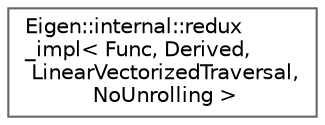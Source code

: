 digraph "类继承关系图"
{
 // LATEX_PDF_SIZE
  bgcolor="transparent";
  edge [fontname=Helvetica,fontsize=10,labelfontname=Helvetica,labelfontsize=10];
  node [fontname=Helvetica,fontsize=10,shape=box,height=0.2,width=0.4];
  rankdir="LR";
  Node0 [id="Node000000",label="Eigen::internal::redux\l_impl\< Func, Derived,\l LinearVectorizedTraversal,\l NoUnrolling \>",height=0.2,width=0.4,color="grey40", fillcolor="white", style="filled",URL="$struct_eigen_1_1internal_1_1redux__impl_3_01_func_00_01_derived_00_01_linear_vectorized_traversal_00_01_no_unrolling_01_4.html",tooltip=" "];
}
